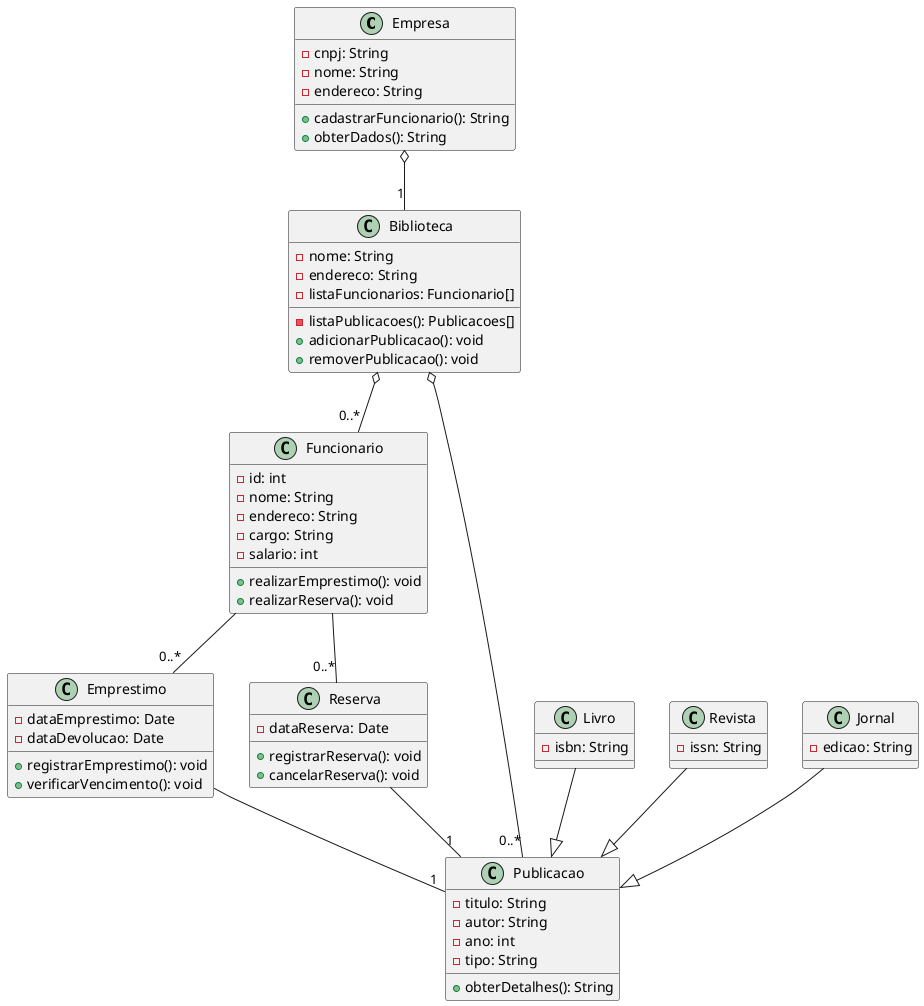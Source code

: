 @startuml Biblioteca

class Empresa {
   - cnpj: String
   - nome: String
   - endereco: String
   + cadastrarFuncionario(): String
   + obterDados(): String
}

class Biblioteca {
   - nome: String
   - endereco: String
   - listaFuncionarios: Funcionario[]
   - listaPublicacoes(): Publicacoes[]
   + adicionarPublicacao(): void
   + removerPublicacao(): void
}

class Funcionario {
   - id: int
   - nome: String
   - endereco: String 
   - cargo: String
   - salario: int
   + realizarEmprestimo(): void
   + realizarReserva(): void
}

class Publicacao {
   - titulo: String
   - autor: String
   - ano: int
   - tipo: String
   + obterDetalhes(): String

}

class Livro {
  - isbn: String
}

class Revista {
  - issn: String
}

class Jornal {
  - edicao: String 
}

class Emprestimo {
  - dataEmprestimo: Date
  - dataDevolucao: Date
  + registrarEmprestimo(): void
  + verificarVencimento(): void
}

class Reserva {
  - dataReserva: Date
  + registrarReserva(): void
  + cancelarReserva(): void
}

Empresa o-- "1" Biblioteca
Biblioteca o-- "0..*" Funcionario
Biblioteca o-- "0..*" Publicacao
Funcionario -- "0..*" Emprestimo
Funcionario -- "0..*" Reserva
Emprestimo -- "1" Publicacao
Reserva -- "1" Publicacao


Livro --|> Publicacao
Revista --|> Publicacao
Jornal --|> Publicacao

@enduml 